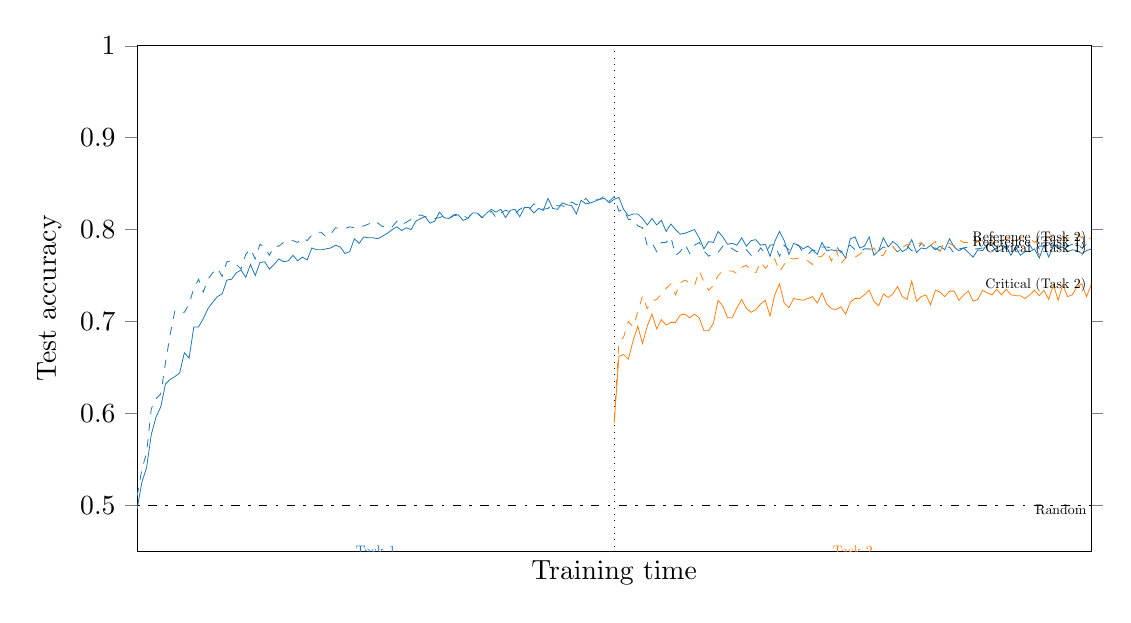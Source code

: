 % This file was created by matplotlib2tikz v0.6.18.
\begin{tikzpicture}

\definecolor{color0}{rgb}{0.122,0.467,0.706}
\definecolor{color1}{rgb}{1,0.498,0.055}

\begin{axis}[
every y tick label/.style = {
rotate=0
},
height=8cm,
tick align=outside,
width=13.698cm,
x grid style={white!69.02!black},
xlabel={Training time},
xmajorticks=false,
xmin=0, xmax=202,
y grid style={white!69.02!black},
ylabel={Test accuracy},
ymin=0.45, ymax=1,
ytick pos=both
]
\addplot [line width=0.29pt, black, dotted, forget plot]
table [row sep=\\]{%
101	0 \\
101	1 \\
};
\addplot [line width=0.29pt, black, dash pattern=on 1pt off 3pt on 3pt off 3pt, forget plot]
table [row sep=\\]{%
0	0.5 \\
202	0.5 \\
};
\addplot [line width=0.29pt, color0, forget plot]
table [row sep=\\]{%
0	0.496 \\
1	0.525 \\
2	0.541 \\
3	0.577 \\
4	0.596 \\
5	0.607 \\
6	0.632 \\
7	0.637 \\
8	0.64 \\
9	0.644 \\
10	0.666 \\
11	0.66 \\
12	0.694 \\
13	0.694 \\
14	0.703 \\
15	0.714 \\
16	0.721 \\
17	0.727 \\
18	0.73 \\
19	0.745 \\
20	0.746 \\
21	0.753 \\
22	0.756 \\
23	0.748 \\
24	0.762 \\
25	0.75 \\
26	0.764 \\
27	0.765 \\
28	0.757 \\
29	0.762 \\
30	0.768 \\
31	0.765 \\
32	0.766 \\
33	0.772 \\
34	0.766 \\
35	0.77 \\
36	0.767 \\
37	0.78 \\
38	0.778 \\
39	0.778 \\
40	0.779 \\
41	0.78 \\
42	0.783 \\
43	0.781 \\
44	0.774 \\
45	0.776 \\
46	0.79 \\
47	0.785 \\
48	0.792 \\
49	0.791 \\
50	0.791 \\
51	0.79 \\
52	0.793 \\
53	0.796 \\
54	0.8 \\
55	0.803 \\
56	0.799 \\
57	0.802 \\
58	0.8 \\
59	0.809 \\
60	0.812 \\
61	0.814 \\
62	0.807 \\
63	0.809 \\
64	0.819 \\
65	0.813 \\
66	0.812 \\
67	0.815 \\
68	0.816 \\
69	0.81 \\
70	0.812 \\
71	0.818 \\
72	0.818 \\
73	0.813 \\
74	0.818 \\
75	0.822 \\
76	0.819 \\
77	0.822 \\
78	0.813 \\
79	0.821 \\
80	0.822 \\
81	0.814 \\
82	0.824 \\
83	0.824 \\
84	0.818 \\
85	0.823 \\
86	0.821 \\
87	0.834 \\
88	0.823 \\
89	0.822 \\
90	0.829 \\
91	0.827 \\
92	0.826 \\
93	0.817 \\
94	0.832 \\
95	0.828 \\
96	0.829 \\
97	0.831 \\
98	0.833 \\
99	0.834 \\
100	0.829 \\
101	0.833 \\
102	0.835 \\
103	0.822 \\
104	0.815 \\
105	0.817 \\
106	0.817 \\
107	0.812 \\
108	0.805 \\
109	0.812 \\
110	0.805 \\
111	0.81 \\
112	0.798 \\
113	0.806 \\
114	0.8 \\
115	0.795 \\
116	0.796 \\
117	0.798 \\
118	0.8 \\
119	0.791 \\
120	0.779 \\
121	0.787 \\
122	0.786 \\
123	0.798 \\
124	0.792 \\
125	0.784 \\
126	0.785 \\
127	0.783 \\
128	0.791 \\
129	0.782 \\
130	0.788 \\
131	0.789 \\
132	0.783 \\
133	0.784 \\
134	0.771 \\
135	0.787 \\
136	0.798 \\
137	0.788 \\
138	0.773 \\
139	0.785 \\
140	0.783 \\
141	0.779 \\
142	0.782 \\
143	0.778 \\
144	0.773 \\
145	0.786 \\
146	0.777 \\
147	0.778 \\
148	0.777 \\
149	0.777 \\
150	0.769 \\
151	0.79 \\
152	0.792 \\
153	0.78 \\
154	0.782 \\
155	0.792 \\
156	0.772 \\
157	0.777 \\
158	0.791 \\
159	0.781 \\
160	0.787 \\
161	0.783 \\
162	0.776 \\
163	0.779 \\
164	0.789 \\
165	0.775 \\
166	0.78 \\
167	0.779 \\
168	0.783 \\
169	0.778 \\
170	0.782 \\
171	0.778 \\
172	0.79 \\
173	0.781 \\
174	0.777 \\
175	0.78 \\
176	0.775 \\
177	0.77 \\
178	0.778 \\
179	0.777 \\
180	0.784 \\
181	0.783 \\
182	0.776 \\
183	0.778 \\
184	0.782 \\
185	0.772 \\
186	0.781 \\
187	0.772 \\
188	0.776 \\
189	0.776 \\
190	0.779 \\
191	0.769 \\
192	0.783 \\
193	0.77 \\
194	0.783 \\
195	0.78 \\
196	0.781 \\
197	0.776 \\
198	0.778 \\
199	0.777 \\
200	0.774 \\
201	0.777 \\
202	0.779 \\
};
\addplot [line width=0.29pt, color0, dashed, forget plot]
table [row sep=\\]{%
0	0.51 \\
1	0.539 \\
2	0.557 \\
3	0.605 \\
4	0.616 \\
5	0.621 \\
6	0.655 \\
7	0.686 \\
8	0.712 \\
9	0.71 \\
10	0.71 \\
11	0.719 \\
12	0.736 \\
13	0.746 \\
14	0.732 \\
15	0.746 \\
16	0.753 \\
17	0.758 \\
18	0.749 \\
19	0.765 \\
20	0.766 \\
21	0.762 \\
22	0.757 \\
23	0.773 \\
24	0.779 \\
25	0.768 \\
26	0.784 \\
27	0.781 \\
28	0.772 \\
29	0.782 \\
30	0.782 \\
31	0.786 \\
32	0.787 \\
33	0.788 \\
34	0.786 \\
35	0.791 \\
36	0.788 \\
37	0.794 \\
38	0.797 \\
39	0.797 \\
40	0.792 \\
41	0.795 \\
42	0.802 \\
43	0.801 \\
44	0.801 \\
45	0.803 \\
46	0.802 \\
47	0.803 \\
48	0.804 \\
49	0.806 \\
50	0.809 \\
51	0.807 \\
52	0.803 \\
53	0.805 \\
54	0.803 \\
55	0.809 \\
56	0.805 \\
57	0.808 \\
58	0.811 \\
59	0.814 \\
60	0.816 \\
61	0.814 \\
62	0.813 \\
63	0.812 \\
64	0.813 \\
65	0.815 \\
66	0.812 \\
67	0.816 \\
68	0.817 \\
69	0.816 \\
70	0.812 \\
71	0.819 \\
72	0.818 \\
73	0.813 \\
74	0.815 \\
75	0.82 \\
76	0.813 \\
77	0.818 \\
78	0.821 \\
79	0.819 \\
80	0.817 \\
81	0.822 \\
82	0.825 \\
83	0.822 \\
84	0.828 \\
85	0.826 \\
86	0.822 \\
87	0.823 \\
88	0.828 \\
89	0.826 \\
90	0.826 \\
91	0.824 \\
92	0.83 \\
93	0.827 \\
94	0.829 \\
95	0.834 \\
96	0.828 \\
97	0.833 \\
98	0.833 \\
99	0.837 \\
100	0.831 \\
101	0.836 \\
102	0.82 \\
103	0.822 \\
104	0.811 \\
105	0.811 \\
106	0.804 \\
107	0.802 \\
108	0.783 \\
109	0.786 \\
110	0.776 \\
111	0.786 \\
112	0.786 \\
113	0.792 \\
114	0.772 \\
115	0.776 \\
116	0.784 \\
117	0.774 \\
118	0.783 \\
119	0.786 \\
120	0.777 \\
121	0.771 \\
122	0.774 \\
123	0.775 \\
124	0.782 \\
125	0.783 \\
126	0.779 \\
127	0.776 \\
128	0.777 \\
129	0.778 \\
130	0.772 \\
131	0.772 \\
132	0.78 \\
133	0.774 \\
134	0.783 \\
135	0.784 \\
136	0.771 \\
137	0.783 \\
138	0.778 \\
139	0.781 \\
140	0.783 \\
141	0.775 \\
142	0.773 \\
143	0.778 \\
144	0.776 \\
145	0.781 \\
146	0.781 \\
147	0.78 \\
148	0.782 \\
149	0.775 \\
150	0.78 \\
151	0.783 \\
152	0.778 \\
153	0.776 \\
154	0.779 \\
155	0.779 \\
156	0.777 \\
157	0.777 \\
158	0.781 \\
159	0.78 \\
160	0.781 \\
161	0.776 \\
162	0.779 \\
163	0.782 \\
164	0.777 \\
165	0.777 \\
166	0.785 \\
167	0.781 \\
168	0.78 \\
169	0.78 \\
170	0.777 \\
171	0.78 \\
172	0.781 \\
173	0.774 \\
174	0.779 \\
175	0.78 \\
176	0.781 \\
177	0.779 \\
178	0.779 \\
179	0.78 \\
180	0.779 \\
181	0.777 \\
182	0.78 \\
183	0.786 \\
184	0.779 \\
185	0.783 \\
186	0.778 \\
187	0.785 \\
188	0.781 \\
189	0.783 \\
190	0.775 \\
191	0.782 \\
192	0.782 \\
193	0.786 \\
194	0.784 \\
195	0.781 \\
196	0.778 \\
197	0.782 \\
198	0.784 \\
199	0.785 \\
200	0.78 \\
201	0.784 \\
202	0.785 \\
};
\addplot [line width=0.29pt, color1, forget plot]
table [row sep=\\]{%
101	0.589 \\
102	0.662 \\
103	0.664 \\
104	0.659 \\
105	0.679 \\
106	0.695 \\
107	0.676 \\
108	0.695 \\
109	0.708 \\
110	0.692 \\
111	0.702 \\
112	0.696 \\
113	0.699 \\
114	0.699 \\
115	0.707 \\
116	0.708 \\
117	0.704 \\
118	0.708 \\
119	0.704 \\
120	0.69 \\
121	0.69 \\
122	0.698 \\
123	0.723 \\
124	0.717 \\
125	0.704 \\
126	0.704 \\
127	0.715 \\
128	0.724 \\
129	0.714 \\
130	0.71 \\
131	0.713 \\
132	0.719 \\
133	0.723 \\
134	0.706 \\
135	0.729 \\
136	0.741 \\
137	0.72 \\
138	0.715 \\
139	0.725 \\
140	0.724 \\
141	0.723 \\
142	0.725 \\
143	0.727 \\
144	0.72 \\
145	0.731 \\
146	0.719 \\
147	0.714 \\
148	0.713 \\
149	0.716 \\
150	0.708 \\
151	0.721 \\
152	0.725 \\
153	0.725 \\
154	0.729 \\
155	0.734 \\
156	0.722 \\
157	0.717 \\
158	0.73 \\
159	0.726 \\
160	0.73 \\
161	0.738 \\
162	0.727 \\
163	0.724 \\
164	0.744 \\
165	0.722 \\
166	0.727 \\
167	0.729 \\
168	0.718 \\
169	0.734 \\
170	0.732 \\
171	0.727 \\
172	0.733 \\
173	0.733 \\
174	0.723 \\
175	0.729 \\
176	0.733 \\
177	0.722 \\
178	0.724 \\
179	0.734 \\
180	0.731 \\
181	0.729 \\
182	0.735 \\
183	0.729 \\
184	0.735 \\
185	0.729 \\
186	0.728 \\
187	0.728 \\
188	0.725 \\
189	0.729 \\
190	0.734 \\
191	0.728 \\
192	0.734 \\
193	0.724 \\
194	0.74 \\
195	0.723 \\
196	0.74 \\
197	0.727 \\
198	0.729 \\
199	0.738 \\
200	0.741 \\
201	0.727 \\
202	0.74 \\
};
\addplot [line width=0.29pt, color1, dashed, forget plot]
table [row sep=\\]{%
101	0.592 \\
102	0.677 \\
103	0.683 \\
104	0.7 \\
105	0.694 \\
106	0.71 \\
107	0.728 \\
108	0.714 \\
109	0.722 \\
110	0.724 \\
111	0.73 \\
112	0.736 \\
113	0.741 \\
114	0.729 \\
115	0.742 \\
116	0.745 \\
117	0.742 \\
118	0.739 \\
119	0.755 \\
120	0.743 \\
121	0.734 \\
122	0.739 \\
123	0.75 \\
124	0.755 \\
125	0.755 \\
126	0.755 \\
127	0.752 \\
128	0.759 \\
129	0.761 \\
130	0.755 \\
131	0.753 \\
132	0.765 \\
133	0.758 \\
134	0.763 \\
135	0.768 \\
136	0.754 \\
137	0.762 \\
138	0.769 \\
139	0.768 \\
140	0.769 \\
141	0.767 \\
142	0.766 \\
143	0.762 \\
144	0.77 \\
145	0.771 \\
146	0.777 \\
147	0.766 \\
148	0.778 \\
149	0.763 \\
150	0.769 \\
151	0.771 \\
152	0.77 \\
153	0.773 \\
154	0.777 \\
155	0.778 \\
156	0.78 \\
157	0.771 \\
158	0.772 \\
159	0.782 \\
160	0.782 \\
161	0.775 \\
162	0.78 \\
163	0.784 \\
164	0.783 \\
165	0.783 \\
166	0.786 \\
167	0.779 \\
168	0.783 \\
169	0.787 \\
170	0.776 \\
171	0.788 \\
172	0.785 \\
173	0.782 \\
174	0.789 \\
175	0.786 \\
176	0.786 \\
177	0.782 \\
178	0.788 \\
179	0.788 \\
180	0.786 \\
181	0.784 \\
182	0.79 \\
183	0.789 \\
184	0.789 \\
185	0.791 \\
186	0.787 \\
187	0.791 \\
188	0.791 \\
189	0.79 \\
190	0.786 \\
191	0.79 \\
192	0.792 \\
193	0.791 \\
194	0.794 \\
195	0.79 \\
196	0.791 \\
197	0.791 \\
198	0.79 \\
199	0.795 \\
200	0.791 \\
201	0.788 \\
202	0.791 \\
};
\node at (axis cs:50.5,0.45)[
  scale=0.5,
  text=color0,
  rotate=0.0
]{ Task 1};
\node at (axis cs:151.5,0.45)[
  scale=0.5,
  text=color1,
  rotate=0.0
]{ Task 2};
\node at (axis cs:202,0.495)[
  scale=0.5,
  anchor= east,
  text=black,
  rotate=0.0
]{ Random};
\node at (axis cs:202,0.779)[
  scale=0.5,
  anchor= east,
  text=black,
  rotate=0.0
]{ Critical (Task 1)};
\node at (axis cs:202,0.74)[
  scale=0.5,
  anchor= east,
  text=black,
  rotate=0.0
]{ Critical (Task 2)};
\node at (axis cs:202,0.785)[
  scale=0.5,
  anchor= east,
  text=black,
  rotate=0.0
]{ Reference (Task 1)};
\node at (axis cs:202,0.791)[
  scale=0.5,
  anchor= east,
  text=black,
  rotate=0.0
]{ Reference (Task 2)};
\end{axis}

\end{tikzpicture}